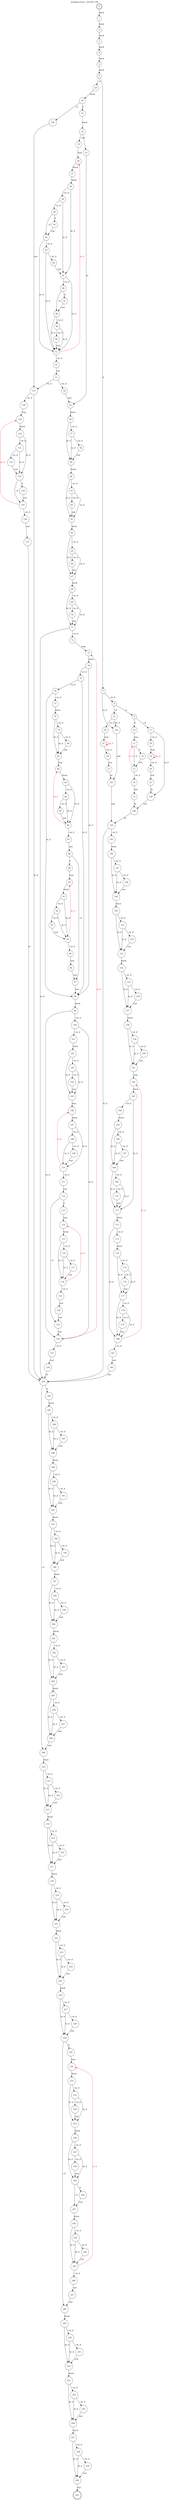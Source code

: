 digraph finite_state_machine {
    label = "mozjpeg.wasm - function 189"
    labelloc =  t
    labelfontsize = 16
    labelfontcolor = black
    labelfontname = "Helvetica"
    node [shape = doublecircle]; 0 261;
    node [shape = circle];
    0 -> 1[label="block"];
    1 -> 2[label="block"];
    2 -> 3[label="block"];
    3 -> 4[label="block"];
    4 -> 5[label="block"];
    5 -> 6[label="block"];
    6 -> 7[label="if"];
    6 -> 29[label="~if"];
    7 -> 8[label="~br_if"];
    7 -> 142[label="br_if"];
    8 -> 9[label="if"];
    8 -> 23[label="~if"];
    9 -> 10[label="if"];
    9 -> 17[label="~if"];
    10 -> 11[label="loop"];
    11 -> 12[label="if"];
    11 -> 13[label="~if"];
    12 -> 13[label="end"];
    13 -> 14[label="~br_if"];
    13 -> 11[color="red" fontcolor="red" label="br_if"];
    14 -> 15[label="end"];
    15 -> 140[label="br"];
    17 -> 18[label="~br_if"];
    17 -> 139[label="br_if"];
    18 -> 19[label="loop"];
    19 -> 20[label="~br_if"];
    19 -> 19[color="red" fontcolor="red" label="br_if"];
    20 -> 21[label="end"];
    21 -> 139[label="br"];
    23 -> 24[label="~br_if"];
    23 -> 142[label="br_if"];
    24 -> 25[label="loop"];
    25 -> 26[label="~br_if"];
    25 -> 25[color="red" fontcolor="red" label="br_if"];
    26 -> 27[label="end"];
    27 -> 143[label="br"];
    29 -> 30[label="block"];
    30 -> 31[label="if"];
    30 -> 126[label="~if"];
    31 -> 32[label="block"];
    32 -> 33[label="if"];
    32 -> 35[label="~if"];
    33 -> 55[label="br"];
    35 -> 36[label="loop"];
    36 -> 37[label="block"];
    37 -> 38[label="block"];
    38 -> 39[label="~br_if"];
    38 -> 45[label="br_if"];
    39 -> 40[label="~br_if"];
    39 -> 45[label="br_if"];
    40 -> 41[label="if"];
    40 -> 42[label="~if"];
    41 -> 42[label="end"];
    42 -> 43[label="~br_if"];
    42 -> 51[label="br_if"];
    43 -> 44[label="~br_if"];
    43 -> 51[label="br_if"];
    44 -> 45[label="end"];
    45 -> 46[label="~br_if"];
    45 -> 51[label="br_if"];
    46 -> 47[label="if"];
    46 -> 48[label="~if"];
    47 -> 48[label="end"];
    48 -> 49[label="~br_if"];
    48 -> 51[label="br_if"];
    49 -> 50[label="~br_if"];
    49 -> 51[label="br_if"];
    50 -> 51[label="end"];
    51 -> 52[label="~br_if"];
    51 -> 36[color="red" fontcolor="red" label="br_if"];
    52 -> 53[label="end"];
    53 -> 54[label="~br_if"];
    53 -> 127[label="br_if"];
    54 -> 55[label="end"];
    55 -> 56[label="block"];
    56 -> 57[label="~br_if"];
    56 -> 59[label="br_if"];
    57 -> 58[label="~br_if"];
    57 -> 59[label="br_if"];
    58 -> 59[label="end"];
    59 -> 60[label="block"];
    60 -> 61[label="~br_if"];
    60 -> 63[label="br_if"];
    61 -> 62[label="~br_if"];
    61 -> 63[label="br_if"];
    62 -> 63[label="end"];
    63 -> 64[label="block"];
    64 -> 65[label="~br_if"];
    64 -> 67[label="br_if"];
    65 -> 66[label="~br_if"];
    65 -> 67[label="br_if"];
    66 -> 67[label="end"];
    67 -> 68[label="block"];
    68 -> 69[label="~br_if"];
    68 -> 71[label="br_if"];
    69 -> 70[label="~br_if"];
    69 -> 71[label="br_if"];
    70 -> 71[label="end"];
    71 -> 72[label="~br_if"];
    71 -> 183[label="br_if"];
    72 -> 73[label="loop"];
    73 -> 74[label="block"];
    74 -> 75[label="~br_if"];
    74 -> 98[label="br_if"];
    75 -> 76[label="~br_if"];
    75 -> 98[label="br_if"];
    76 -> 77[label="~br_if"];
    76 -> 98[label="br_if"];
    77 -> 78[label="block"];
    78 -> 79[label="~br_if"];
    78 -> 81[label="br_if"];
    79 -> 80[label="~br_if"];
    79 -> 81[label="br_if"];
    80 -> 81[label="end"];
    81 -> 82[label="loop"];
    82 -> 83[label="block"];
    83 -> 84[label="~br_if"];
    83 -> 86[label="br_if"];
    84 -> 85[label="~br_if"];
    84 -> 86[label="br_if"];
    85 -> 86[label="end"];
    86 -> 87[label="~br_if"];
    86 -> 82[color="red" fontcolor="red" label="br_if"];
    87 -> 88[label="end"];
    88 -> 89[label="if"];
    88 -> 97[label="~if"];
    89 -> 90[label="loop"];
    90 -> 91[label="block"];
    91 -> 92[label="~br_if"];
    91 -> 94[label="br_if"];
    92 -> 93[label="~br_if"];
    92 -> 94[label="br_if"];
    93 -> 94[label="end"];
    94 -> 95[label="~br_if"];
    94 -> 90[color="red" fontcolor="red" label="br_if"];
    95 -> 96[label="end"];
    96 -> 97[label="end"];
    97 -> 98[label="end"];
    98 -> 99[label="block"];
    99 -> 100[label="~br_if"];
    99 -> 122[label="br_if"];
    100 -> 101[label="~br_if"];
    100 -> 122[label="br_if"];
    101 -> 102[label="block"];
    102 -> 103[label="~br_if"];
    102 -> 105[label="br_if"];
    103 -> 104[label="~br_if"];
    103 -> 105[label="br_if"];
    104 -> 105[label="end"];
    105 -> 106[label="loop"];
    106 -> 107[label="block"];
    107 -> 108[label="~br_if"];
    107 -> 110[label="br_if"];
    108 -> 109[label="~br_if"];
    108 -> 110[label="br_if"];
    109 -> 110[label="end"];
    110 -> 111[label="~br_if"];
    110 -> 106[color="red" fontcolor="red" label="br_if"];
    111 -> 112[label="end"];
    112 -> 113[label="if"];
    112 -> 121[label="~if"];
    113 -> 114[label="loop"];
    114 -> 115[label="block"];
    115 -> 116[label="~br_if"];
    115 -> 118[label="br_if"];
    116 -> 117[label="~br_if"];
    116 -> 118[label="br_if"];
    117 -> 118[label="end"];
    118 -> 119[label="~br_if"];
    118 -> 114[color="red" fontcolor="red" label="br_if"];
    119 -> 120[label="end"];
    120 -> 121[label="end"];
    121 -> 122[label="end"];
    122 -> 123[label="~br_if"];
    122 -> 73[color="red" fontcolor="red" label="br_if"];
    123 -> 124[label="end"];
    124 -> 183[label="br"];
    126 -> 127[label="end"];
    127 -> 128[label="~br_if"];
    127 -> 183[label="br_if"];
    128 -> 129[label="loop"];
    129 -> 130[label="block"];
    130 -> 131[label="~br_if"];
    130 -> 133[label="br_if"];
    131 -> 132[label="~br_if"];
    131 -> 133[label="br_if"];
    132 -> 133[label="end"];
    133 -> 134[label="if"];
    133 -> 135[label="~if"];
    134 -> 135[label="end"];
    135 -> 136[label="~br_if"];
    135 -> 129[color="red" fontcolor="red" label="br_if"];
    136 -> 137[label="end"];
    137 -> 183[label="br"];
    139 -> 140[label="end"];
    140 -> 144[label="br"];
    142 -> 143[label="end"];
    143 -> 144[label="end"];
    144 -> 145[label="~br_if"];
    144 -> 183[label="br_if"];
    145 -> 146[label="block"];
    146 -> 147[label="~br_if"];
    146 -> 149[label="br_if"];
    147 -> 148[label="~br_if"];
    147 -> 149[label="br_if"];
    148 -> 149[label="end"];
    149 -> 150[label="block"];
    150 -> 151[label="~br_if"];
    150 -> 153[label="br_if"];
    151 -> 152[label="~br_if"];
    151 -> 153[label="br_if"];
    152 -> 153[label="end"];
    153 -> 154[label="block"];
    154 -> 155[label="~br_if"];
    154 -> 157[label="br_if"];
    155 -> 156[label="~br_if"];
    155 -> 157[label="br_if"];
    156 -> 157[label="end"];
    157 -> 158[label="block"];
    158 -> 159[label="~br_if"];
    158 -> 161[label="br_if"];
    159 -> 160[label="~br_if"];
    159 -> 161[label="br_if"];
    160 -> 161[label="end"];
    161 -> 162[label="loop"];
    162 -> 163[label="block"];
    163 -> 164[label="~br_if"];
    163 -> 171[label="br_if"];
    164 -> 165[label="block"];
    165 -> 166[label="~br_if"];
    165 -> 168[label="br_if"];
    166 -> 167[label="~br_if"];
    166 -> 168[label="br_if"];
    167 -> 168[label="end"];
    168 -> 169[label="~br_if"];
    168 -> 171[label="br_if"];
    169 -> 170[label="~br_if"];
    169 -> 171[label="br_if"];
    170 -> 171[label="end"];
    171 -> 172[label="block"];
    172 -> 173[label="~br_if"];
    172 -> 180[label="br_if"];
    173 -> 174[label="block"];
    174 -> 175[label="~br_if"];
    174 -> 177[label="br_if"];
    175 -> 176[label="~br_if"];
    175 -> 177[label="br_if"];
    176 -> 177[label="end"];
    177 -> 178[label="~br_if"];
    177 -> 180[label="br_if"];
    178 -> 179[label="~br_if"];
    178 -> 180[label="br_if"];
    179 -> 180[label="end"];
    180 -> 181[label="~br_if"];
    180 -> 162[color="red" fontcolor="red" label="br_if"];
    181 -> 182[label="end"];
    182 -> 183[label="end"];
    183 -> 184[label="if"];
    183 -> 209[label="~if"];
    184 -> 185[label="block"];
    185 -> 186[label="~br_if"];
    185 -> 188[label="br_if"];
    186 -> 187[label="~br_if"];
    186 -> 188[label="br_if"];
    187 -> 188[label="end"];
    188 -> 189[label="block"];
    189 -> 190[label="~br_if"];
    189 -> 192[label="br_if"];
    190 -> 191[label="~br_if"];
    190 -> 192[label="br_if"];
    191 -> 192[label="end"];
    192 -> 193[label="block"];
    193 -> 194[label="~br_if"];
    193 -> 196[label="br_if"];
    194 -> 195[label="~br_if"];
    194 -> 196[label="br_if"];
    195 -> 196[label="end"];
    196 -> 197[label="block"];
    197 -> 198[label="~br_if"];
    197 -> 200[label="br_if"];
    198 -> 199[label="~br_if"];
    198 -> 200[label="br_if"];
    199 -> 200[label="end"];
    200 -> 201[label="block"];
    201 -> 202[label="~br_if"];
    201 -> 204[label="br_if"];
    202 -> 203[label="~br_if"];
    202 -> 204[label="br_if"];
    203 -> 204[label="end"];
    204 -> 205[label="block"];
    205 -> 206[label="~br_if"];
    205 -> 208[label="br_if"];
    206 -> 207[label="~br_if"];
    206 -> 208[label="br_if"];
    207 -> 208[label="end"];
    208 -> 209[label="end"];
    209 -> 210[label="block"];
    210 -> 211[label="~br_if"];
    210 -> 213[label="br_if"];
    211 -> 212[label="~br_if"];
    211 -> 213[label="br_if"];
    212 -> 213[label="end"];
    213 -> 214[label="block"];
    214 -> 215[label="~br_if"];
    214 -> 217[label="br_if"];
    215 -> 216[label="~br_if"];
    215 -> 217[label="br_if"];
    216 -> 217[label="end"];
    217 -> 218[label="block"];
    218 -> 219[label="~br_if"];
    218 -> 221[label="br_if"];
    219 -> 220[label="~br_if"];
    219 -> 221[label="br_if"];
    220 -> 221[label="end"];
    221 -> 222[label="block"];
    222 -> 223[label="~br_if"];
    222 -> 225[label="br_if"];
    223 -> 224[label="~br_if"];
    223 -> 225[label="br_if"];
    224 -> 225[label="end"];
    225 -> 226[label="block"];
    226 -> 227[label="~br_if"];
    226 -> 229[label="br_if"];
    227 -> 228[label="~br_if"];
    227 -> 229[label="br_if"];
    228 -> 229[label="end"];
    229 -> 230[label="if"];
    229 -> 248[label="~if"];
    230 -> 231[label="loop"];
    231 -> 232[label="block"];
    232 -> 233[label="~br_if"];
    232 -> 235[label="br_if"];
    233 -> 234[label="~br_if"];
    233 -> 235[label="br_if"];
    234 -> 235[label="end"];
    235 -> 236[label="block"];
    236 -> 237[label="~br_if"];
    236 -> 239[label="br_if"];
    237 -> 238[label="~br_if"];
    237 -> 239[label="br_if"];
    238 -> 239[label="end"];
    239 -> 240[label="if"];
    239 -> 241[label="~if"];
    240 -> 241[label="end"];
    241 -> 242[label="block"];
    242 -> 243[label="~br_if"];
    242 -> 245[label="br_if"];
    243 -> 244[label="~br_if"];
    243 -> 245[label="br_if"];
    244 -> 245[label="end"];
    245 -> 246[label="~br_if"];
    245 -> 231[color="red" fontcolor="red" label="br_if"];
    246 -> 247[label="end"];
    247 -> 248[label="end"];
    248 -> 249[label="block"];
    249 -> 250[label="~br_if"];
    249 -> 252[label="br_if"];
    250 -> 251[label="~br_if"];
    250 -> 252[label="br_if"];
    251 -> 252[label="end"];
    252 -> 253[label="block"];
    253 -> 254[label="~br_if"];
    253 -> 256[label="br_if"];
    254 -> 255[label="~br_if"];
    254 -> 256[label="br_if"];
    255 -> 256[label="end"];
    256 -> 257[label="block"];
    257 -> 258[label="~br_if"];
    257 -> 260[label="br_if"];
    258 -> 259[label="~br_if"];
    258 -> 260[label="br_if"];
    259 -> 260[label="end"];
    260 -> 261[label="end"];
}
